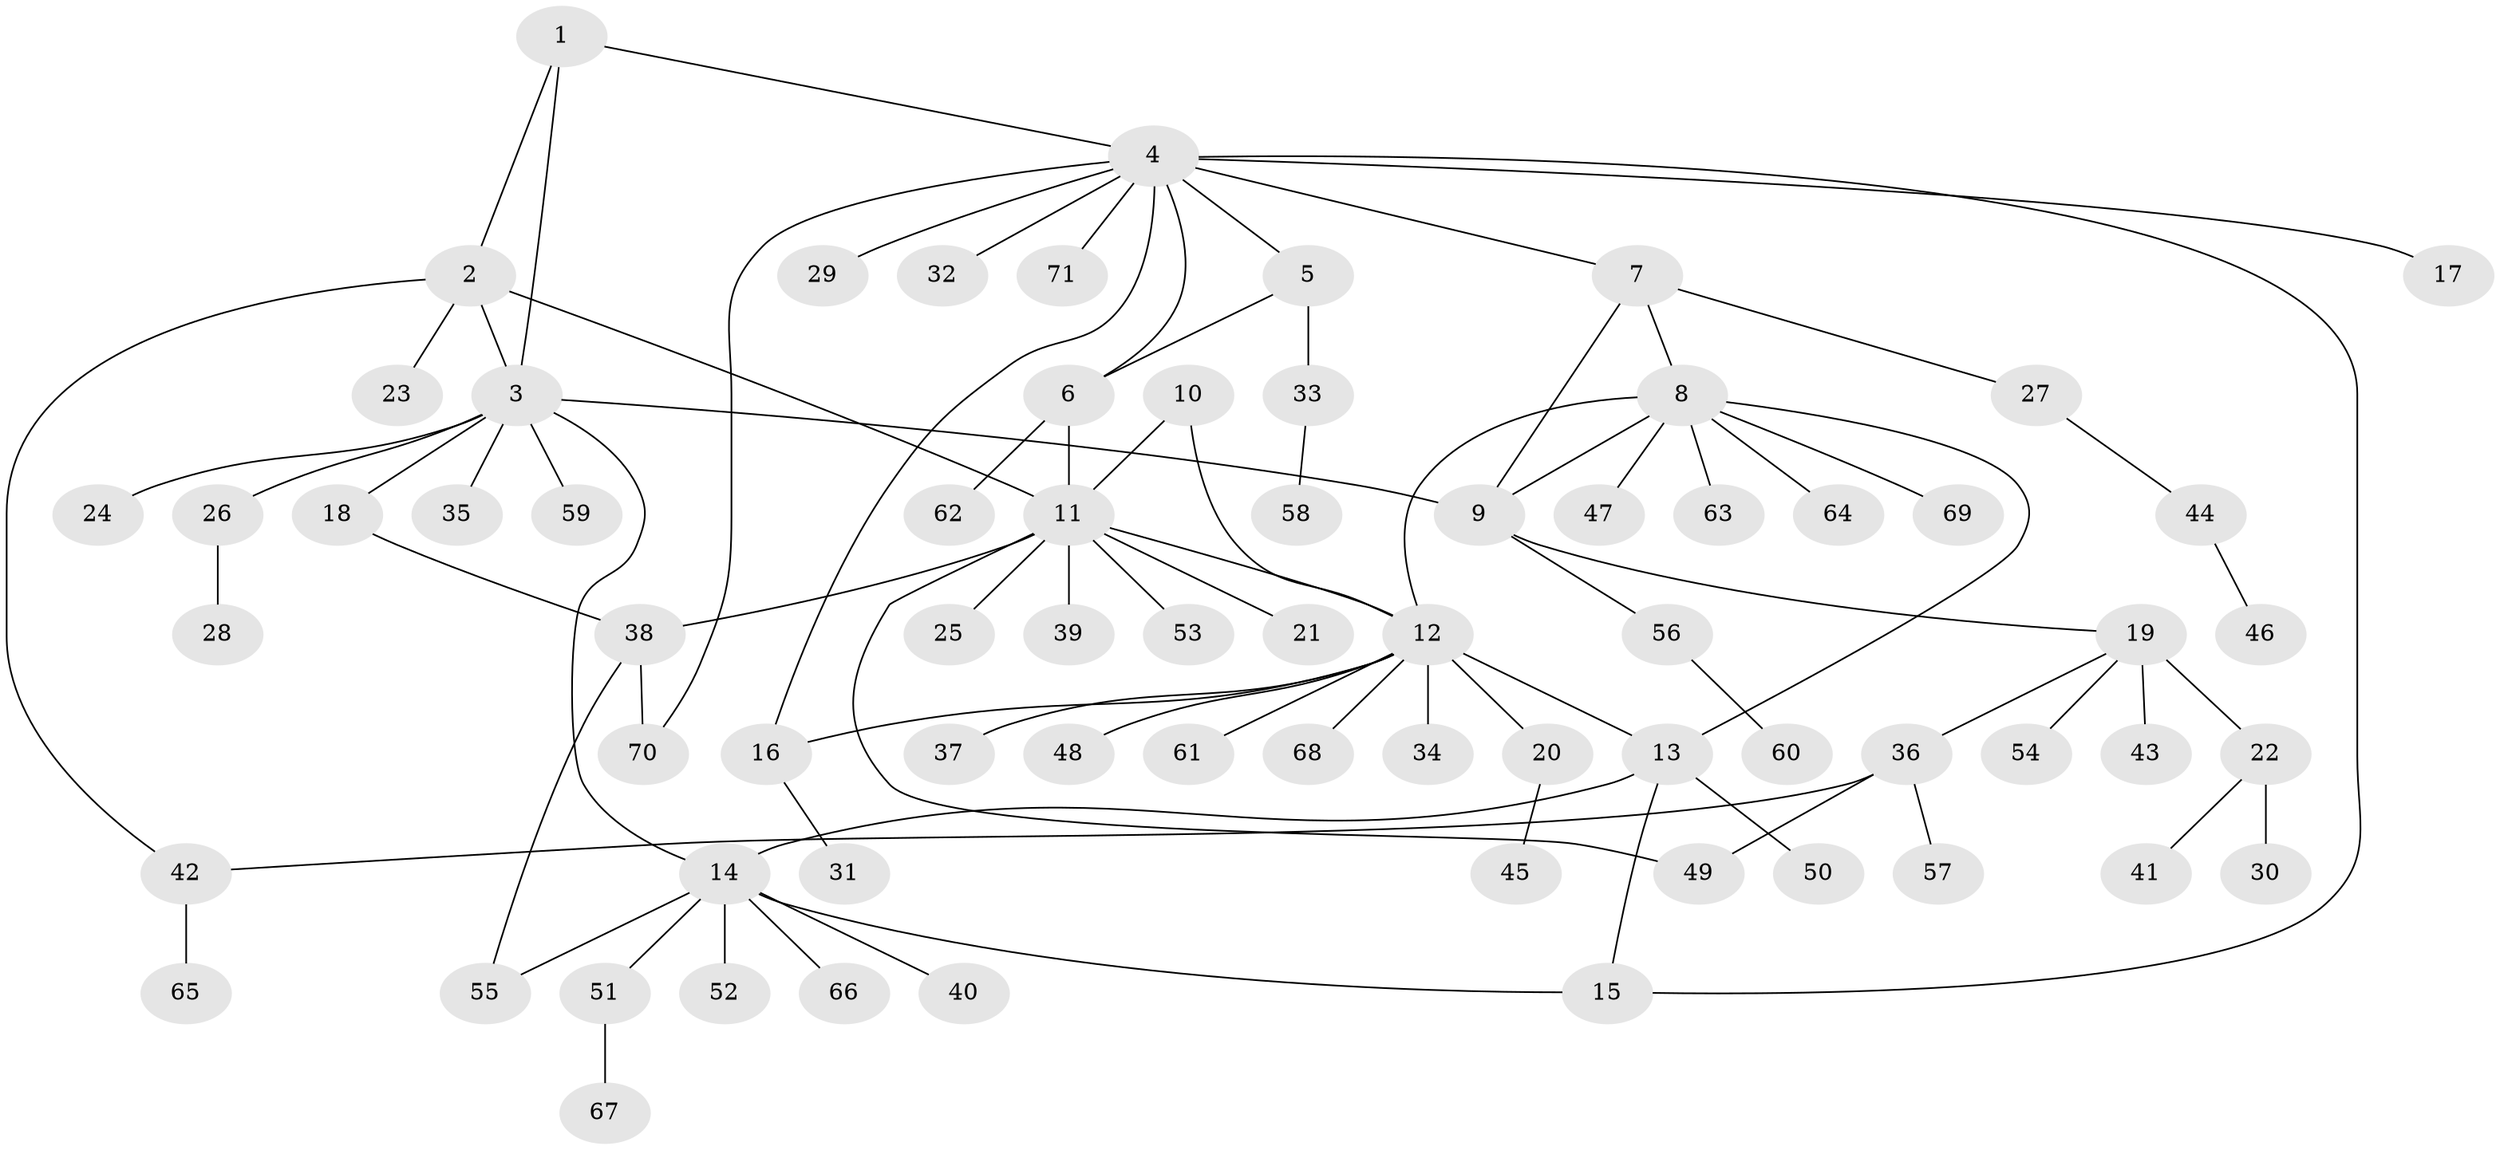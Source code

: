 // coarse degree distribution, {11: 0.043478260869565216, 4: 0.17391304347826086, 6: 0.043478260869565216, 5: 0.08695652173913043, 3: 0.17391304347826086, 7: 0.043478260869565216, 1: 0.34782608695652173, 2: 0.08695652173913043}
// Generated by graph-tools (version 1.1) at 2025/52/03/04/25 22:52:40]
// undirected, 71 vertices, 87 edges
graph export_dot {
  node [color=gray90,style=filled];
  1;
  2;
  3;
  4;
  5;
  6;
  7;
  8;
  9;
  10;
  11;
  12;
  13;
  14;
  15;
  16;
  17;
  18;
  19;
  20;
  21;
  22;
  23;
  24;
  25;
  26;
  27;
  28;
  29;
  30;
  31;
  32;
  33;
  34;
  35;
  36;
  37;
  38;
  39;
  40;
  41;
  42;
  43;
  44;
  45;
  46;
  47;
  48;
  49;
  50;
  51;
  52;
  53;
  54;
  55;
  56;
  57;
  58;
  59;
  60;
  61;
  62;
  63;
  64;
  65;
  66;
  67;
  68;
  69;
  70;
  71;
  1 -- 2;
  1 -- 3;
  1 -- 4;
  2 -- 3;
  2 -- 11;
  2 -- 23;
  2 -- 42;
  3 -- 9;
  3 -- 14;
  3 -- 18;
  3 -- 24;
  3 -- 26;
  3 -- 35;
  3 -- 59;
  4 -- 5;
  4 -- 6;
  4 -- 7;
  4 -- 15;
  4 -- 16;
  4 -- 17;
  4 -- 29;
  4 -- 32;
  4 -- 70;
  4 -- 71;
  5 -- 6;
  5 -- 33;
  6 -- 11;
  6 -- 62;
  7 -- 8;
  7 -- 9;
  7 -- 27;
  8 -- 9;
  8 -- 12;
  8 -- 13;
  8 -- 47;
  8 -- 63;
  8 -- 64;
  8 -- 69;
  9 -- 19;
  9 -- 56;
  10 -- 11;
  10 -- 12;
  11 -- 12;
  11 -- 21;
  11 -- 25;
  11 -- 38;
  11 -- 39;
  11 -- 49;
  11 -- 53;
  12 -- 13;
  12 -- 16;
  12 -- 20;
  12 -- 34;
  12 -- 37;
  12 -- 48;
  12 -- 61;
  12 -- 68;
  13 -- 14;
  13 -- 15;
  13 -- 50;
  14 -- 15;
  14 -- 40;
  14 -- 51;
  14 -- 52;
  14 -- 55;
  14 -- 66;
  16 -- 31;
  18 -- 38;
  19 -- 22;
  19 -- 36;
  19 -- 43;
  19 -- 54;
  20 -- 45;
  22 -- 30;
  22 -- 41;
  26 -- 28;
  27 -- 44;
  33 -- 58;
  36 -- 42;
  36 -- 49;
  36 -- 57;
  38 -- 55;
  38 -- 70;
  42 -- 65;
  44 -- 46;
  51 -- 67;
  56 -- 60;
}
